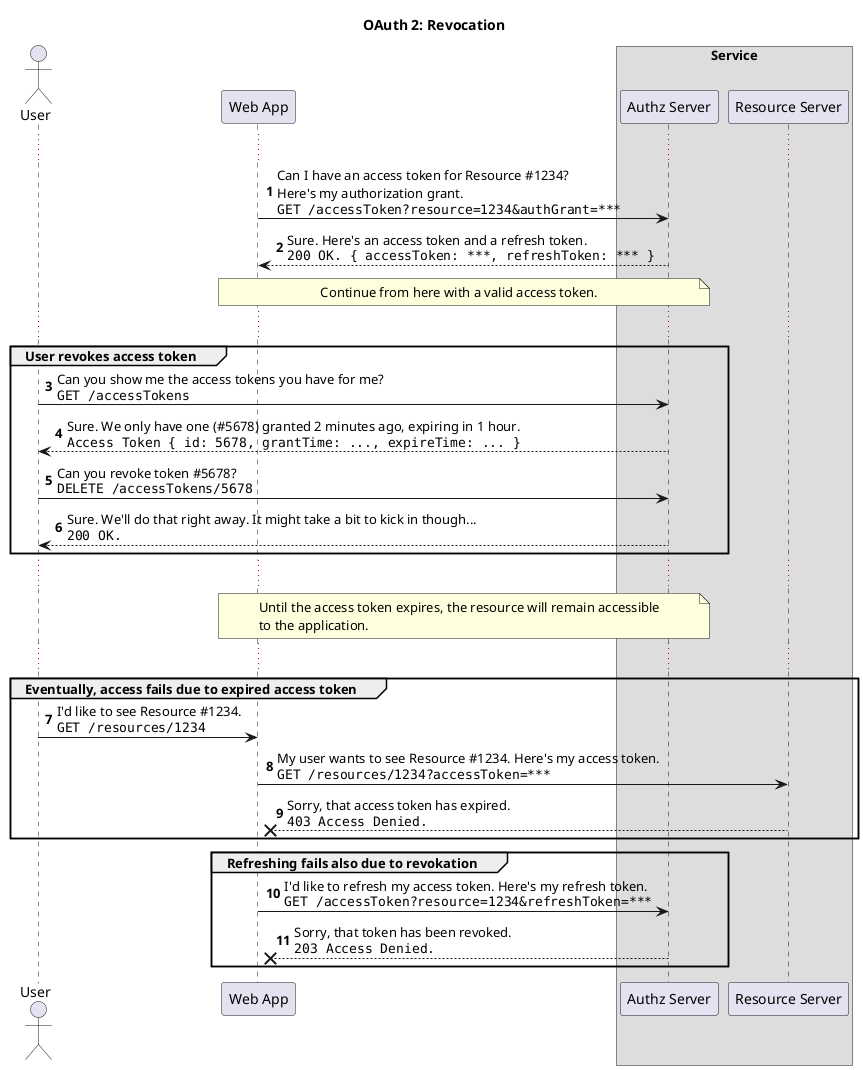 @startuml OAuth 2: Recovation
autonumber
title OAuth 2: Revocation

actor User
participant "Web App" as App
box "Service"
  participant "Authz Server" as AuthService
  participant "Resource Server" as ResourceService
end box

...

App -> AuthService: Can I have an access token for Resource #1234?\nHere's my authorization grant.\n""GET /accessToken?resource=1234&authGrant=~*~*~*""
AuthService --> App: Sure. Here's an access token and a refresh token.\n""200 OK. { accessToken: ~*~*~*, refreshToken: ~*~*~* }""

note over App, AuthService
  Continue from here with a valid access token.
end note

... 

group User revokes access token
  User -> AuthService: Can you show me the access tokens you have for me?\n""GET /accessTokens""
  AuthService --> User: Sure. We only have one (#5678) granted 2 minutes ago, expiring in 1 hour.\n""Access Token { id: 5678, grantTime: ..., expireTime: ... }""
  User -> AuthService: Can you revoke token #5678?\n""DELETE /accessTokens/5678""
  AuthService --> User: Sure. We'll do that right away. It might take a bit to kick in though...\n""200 OK.""
end group

...

note over App, AuthService
  Until the access token expires, the resource will remain accessible
  to the application.
end note

...

group Eventually, access fails due to expired access token
  User -> App: I'd like to see Resource #1234.\n""GET /resources/1234""
  App -> ResourceService: My user wants to see Resource #1234. Here's my access token.\n""GET /resources/1234?accessToken=~*~*~*""
  ResourceService -->x App: Sorry, that access token has expired.\n""403 Access Denied.""
end group

group Refreshing fails also due to revokation
  App -> AuthService: I'd like to refresh my access token. Here's my refresh token.\n""GET /accessToken?resource=1234&refreshToken=~*~*~*""
  AuthService -->x App: Sorry, that token has been revoked.\n""203 Access Denied.""
end group

@enduml